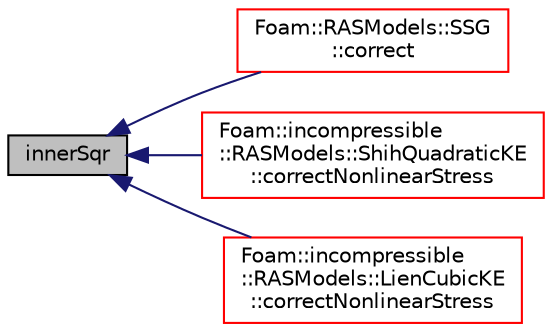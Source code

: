 digraph "innerSqr"
{
  bgcolor="transparent";
  edge [fontname="Helvetica",fontsize="10",labelfontname="Helvetica",labelfontsize="10"];
  node [fontname="Helvetica",fontsize="10",shape=record];
  rankdir="LR";
  Node44608 [label="innerSqr",height=0.2,width=0.4,color="black", fillcolor="grey75", style="filled", fontcolor="black"];
  Node44608 -> Node44609 [dir="back",color="midnightblue",fontsize="10",style="solid",fontname="Helvetica"];
  Node44609 [label="Foam::RASModels::SSG\l::correct",height=0.2,width=0.4,color="red",URL="$a32377.html#a3ae44b28050c3aa494c1d8e18cf618c1",tooltip="Solve the turbulence equations and correct eddy-Viscosity and. "];
  Node44608 -> Node44611 [dir="back",color="midnightblue",fontsize="10",style="solid",fontname="Helvetica"];
  Node44611 [label="Foam::incompressible\l::RASModels::ShihQuadraticKE\l::correctNonlinearStress",height=0.2,width=0.4,color="red",URL="$a32077.html#aaeceed08f8e5aa404ea620bbed333cf2"];
  Node44608 -> Node44615 [dir="back",color="midnightblue",fontsize="10",style="solid",fontname="Helvetica"];
  Node44615 [label="Foam::incompressible\l::RASModels::LienCubicKE\l::correctNonlinearStress",height=0.2,width=0.4,color="red",URL="$a32065.html#aaeceed08f8e5aa404ea620bbed333cf2"];
}
